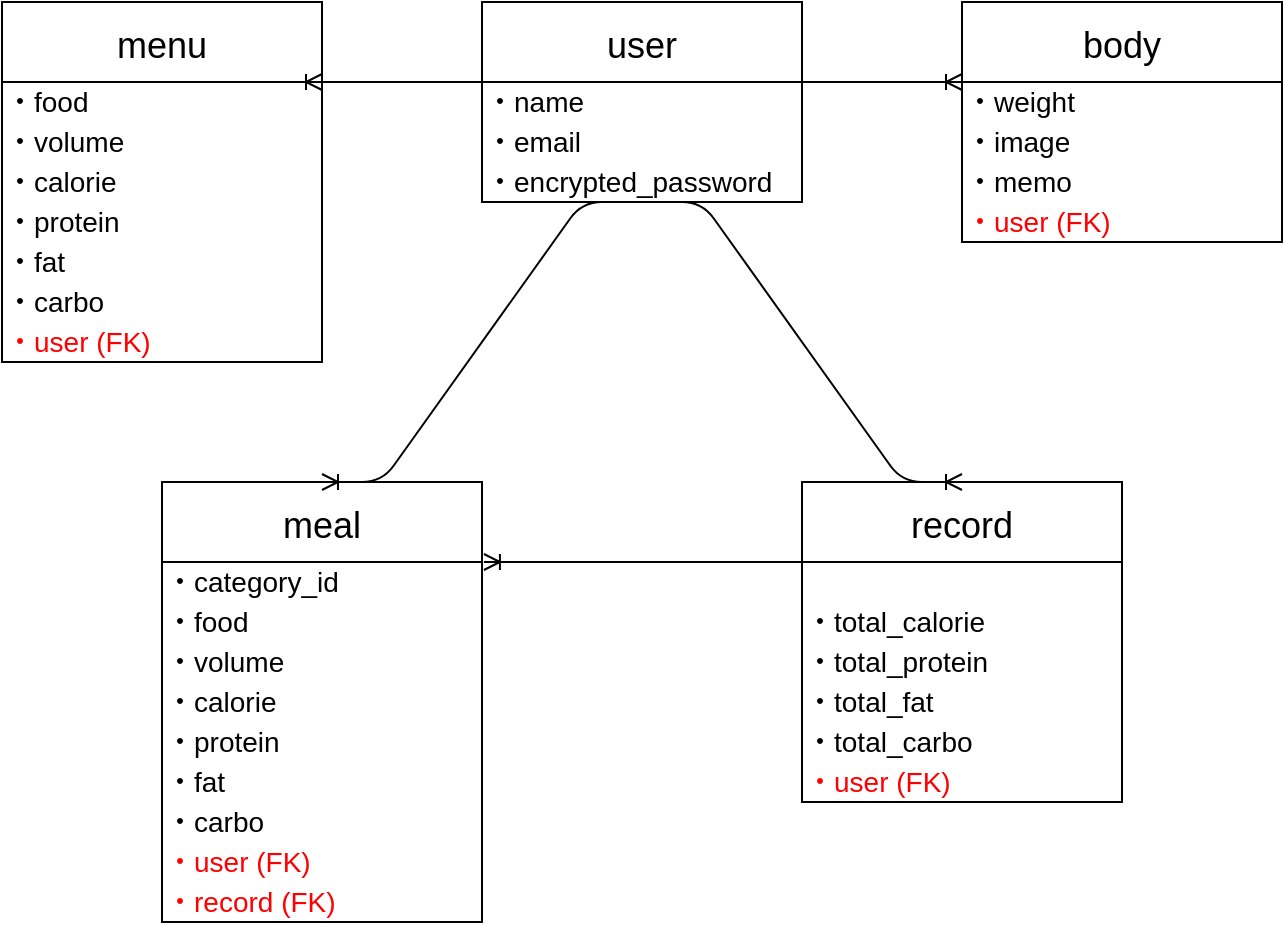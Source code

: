 <mxfile>
    <diagram id="8LpiCsWPj9kIHzaLiTQJ" name="ページ1">
        <mxGraphModel dx="851" dy="680" grid="1" gridSize="10" guides="1" tooltips="1" connect="1" arrows="1" fold="1" page="0" pageScale="1" pageWidth="827" pageHeight="1169" background="none" math="0" shadow="0">
            <root>
                <mxCell id="0"/>
                <mxCell id="1" parent="0"/>
                <mxCell id="74" value="user" style="swimlane;fontStyle=0;childLayout=stackLayout;horizontal=1;startSize=40;horizontalStack=0;resizeParent=1;resizeParentMax=0;resizeLast=0;collapsible=1;marginBottom=0;align=center;fontSize=18;fillColor=none;" parent="1" vertex="1">
                    <mxGeometry x="320" y="160" width="160" height="100" as="geometry">
                        <mxRectangle x="240" y="240" width="60" height="26" as="alternateBounds"/>
                    </mxGeometry>
                </mxCell>
                <mxCell id="75" value="・name" style="text;html=1;align=left;verticalAlign=middle;resizable=0;points=[];autosize=1;strokeColor=none;fillColor=none;fontSize=14;" parent="74" vertex="1">
                    <mxGeometry y="40" width="160" height="20" as="geometry"/>
                </mxCell>
                <mxCell id="76" value="・email" style="text;html=1;align=left;verticalAlign=middle;resizable=0;points=[];autosize=1;strokeColor=none;fillColor=none;fontSize=14;" parent="74" vertex="1">
                    <mxGeometry y="60" width="160" height="20" as="geometry"/>
                </mxCell>
                <mxCell id="77" value="・encrypted_password" style="text;html=1;align=left;verticalAlign=middle;resizable=0;points=[];autosize=1;strokeColor=none;fillColor=none;fontSize=14;" parent="74" vertex="1">
                    <mxGeometry y="80" width="160" height="20" as="geometry"/>
                </mxCell>
                <mxCell id="78" value="body" style="swimlane;fontStyle=0;childLayout=stackLayout;horizontal=1;startSize=40;horizontalStack=0;resizeParent=1;resizeParentMax=0;resizeLast=0;collapsible=1;marginBottom=0;align=center;fontSize=18;fillColor=none;" parent="1" vertex="1">
                    <mxGeometry x="560" y="160" width="160" height="120" as="geometry">
                        <mxRectangle x="240" y="240" width="60" height="26" as="alternateBounds"/>
                    </mxGeometry>
                </mxCell>
                <mxCell id="79" value="・weight" style="text;html=1;align=left;verticalAlign=middle;resizable=0;points=[];autosize=1;strokeColor=none;fillColor=none;fontSize=14;" parent="78" vertex="1">
                    <mxGeometry y="40" width="160" height="20" as="geometry"/>
                </mxCell>
                <mxCell id="80" value="・image" style="text;html=1;align=left;verticalAlign=middle;resizable=0;points=[];autosize=1;strokeColor=none;fillColor=none;fontSize=14;" parent="78" vertex="1">
                    <mxGeometry y="60" width="160" height="20" as="geometry"/>
                </mxCell>
                <mxCell id="81" value="・memo" style="text;html=1;align=left;verticalAlign=middle;resizable=0;points=[];autosize=1;strokeColor=none;fillColor=none;fontSize=14;" parent="78" vertex="1">
                    <mxGeometry y="80" width="160" height="20" as="geometry"/>
                </mxCell>
                <mxCell id="82" value="&lt;font color=&quot;#ff0000&quot;&gt;・user (FK)&lt;/font&gt;" style="text;html=1;align=left;verticalAlign=middle;resizable=0;points=[];autosize=1;strokeColor=none;fillColor=none;fontSize=14;" parent="78" vertex="1">
                    <mxGeometry y="100" width="160" height="20" as="geometry"/>
                </mxCell>
                <mxCell id="84" value="meal" style="swimlane;fontStyle=0;childLayout=stackLayout;horizontal=1;startSize=40;horizontalStack=0;resizeParent=1;resizeParentMax=0;resizeLast=0;collapsible=1;marginBottom=0;align=center;fontSize=18;fillColor=none;" parent="1" vertex="1">
                    <mxGeometry x="160" y="400" width="160" height="220" as="geometry">
                        <mxRectangle x="240" y="240" width="60" height="26" as="alternateBounds"/>
                    </mxGeometry>
                </mxCell>
                <mxCell id="85" value="・category_id" style="text;html=1;align=left;verticalAlign=middle;resizable=0;points=[];autosize=1;strokeColor=none;fillColor=none;fontSize=14;" parent="84" vertex="1">
                    <mxGeometry y="40" width="160" height="20" as="geometry"/>
                </mxCell>
                <mxCell id="87" value="・food" style="text;html=1;align=left;verticalAlign=middle;resizable=0;points=[];autosize=1;strokeColor=none;fillColor=none;fontSize=14;" parent="84" vertex="1">
                    <mxGeometry y="60" width="160" height="20" as="geometry"/>
                </mxCell>
                <mxCell id="88" value="・volume" style="text;html=1;align=left;verticalAlign=middle;resizable=0;points=[];autosize=1;strokeColor=none;fillColor=none;fontSize=14;" parent="84" vertex="1">
                    <mxGeometry y="80" width="160" height="20" as="geometry"/>
                </mxCell>
                <mxCell id="112" value="・calorie" style="text;html=1;align=left;verticalAlign=middle;resizable=0;points=[];autosize=1;strokeColor=none;fillColor=none;fontSize=14;" vertex="1" parent="84">
                    <mxGeometry y="100" width="160" height="20" as="geometry"/>
                </mxCell>
                <mxCell id="115" value="・protein" style="text;html=1;align=left;verticalAlign=middle;resizable=0;points=[];autosize=1;strokeColor=none;fillColor=none;fontSize=14;" vertex="1" parent="84">
                    <mxGeometry y="120" width="160" height="20" as="geometry"/>
                </mxCell>
                <mxCell id="114" value="・fat" style="text;html=1;align=left;verticalAlign=middle;resizable=0;points=[];autosize=1;strokeColor=none;fillColor=none;fontSize=14;" vertex="1" parent="84">
                    <mxGeometry y="140" width="160" height="20" as="geometry"/>
                </mxCell>
                <mxCell id="113" value="・carbo" style="text;html=1;align=left;verticalAlign=middle;resizable=0;points=[];autosize=1;strokeColor=none;fillColor=none;fontSize=14;" vertex="1" parent="84">
                    <mxGeometry y="160" width="160" height="20" as="geometry"/>
                </mxCell>
                <mxCell id="90" value="&lt;font color=&quot;#ff0000&quot;&gt;・user (FK)&lt;/font&gt;" style="text;html=1;align=left;verticalAlign=middle;resizable=0;points=[];autosize=1;strokeColor=none;fillColor=none;fontSize=14;" parent="84" vertex="1">
                    <mxGeometry y="180" width="160" height="20" as="geometry"/>
                </mxCell>
                <mxCell id="89" value="&lt;font color=&quot;#ff0000&quot;&gt;・record (FK)&lt;/font&gt;" style="text;html=1;align=left;verticalAlign=middle;resizable=0;points=[];autosize=1;strokeColor=none;fillColor=none;fontSize=14;" parent="84" vertex="1">
                    <mxGeometry y="200" width="160" height="20" as="geometry"/>
                </mxCell>
                <mxCell id="92" value="menu" style="swimlane;fontStyle=0;childLayout=stackLayout;horizontal=1;startSize=40;horizontalStack=0;resizeParent=1;resizeParentMax=0;resizeLast=0;collapsible=1;marginBottom=0;align=center;fontSize=18;fillColor=none;" parent="1" vertex="1">
                    <mxGeometry x="80" y="160" width="160" height="180" as="geometry">
                        <mxRectangle x="240" y="240" width="60" height="26" as="alternateBounds"/>
                    </mxGeometry>
                </mxCell>
                <mxCell id="94" value="・food" style="text;html=1;align=left;verticalAlign=middle;resizable=0;points=[];autosize=1;strokeColor=none;fillColor=none;fontSize=14;" parent="92" vertex="1">
                    <mxGeometry y="40" width="160" height="20" as="geometry"/>
                </mxCell>
                <mxCell id="95" value="・volume" style="text;html=1;align=left;verticalAlign=middle;resizable=0;points=[];autosize=1;strokeColor=none;fillColor=none;fontSize=14;" parent="92" vertex="1">
                    <mxGeometry y="60" width="160" height="20" as="geometry"/>
                </mxCell>
                <mxCell id="118" value="・calorie" style="text;html=1;align=left;verticalAlign=middle;resizable=0;points=[];autosize=1;strokeColor=none;fillColor=none;fontSize=14;" vertex="1" parent="92">
                    <mxGeometry y="80" width="160" height="20" as="geometry"/>
                </mxCell>
                <mxCell id="119" value="・protein" style="text;html=1;align=left;verticalAlign=middle;resizable=0;points=[];autosize=1;strokeColor=none;fillColor=none;fontSize=14;" vertex="1" parent="92">
                    <mxGeometry y="100" width="160" height="20" as="geometry"/>
                </mxCell>
                <mxCell id="117" value="・fat" style="text;html=1;align=left;verticalAlign=middle;resizable=0;points=[];autosize=1;strokeColor=none;fillColor=none;fontSize=14;" vertex="1" parent="92">
                    <mxGeometry y="120" width="160" height="20" as="geometry"/>
                </mxCell>
                <mxCell id="116" value="・carbo" style="text;html=1;align=left;verticalAlign=middle;resizable=0;points=[];autosize=1;strokeColor=none;fillColor=none;fontSize=14;" vertex="1" parent="92">
                    <mxGeometry y="140" width="160" height="20" as="geometry"/>
                </mxCell>
                <mxCell id="97" value="&lt;font color=&quot;#ff0000&quot;&gt;・user (FK)&lt;/font&gt;" style="text;html=1;align=left;verticalAlign=middle;resizable=0;points=[];autosize=1;strokeColor=none;fillColor=none;fontSize=14;" parent="92" vertex="1">
                    <mxGeometry y="160" width="160" height="20" as="geometry"/>
                </mxCell>
                <mxCell id="98" value="" style="edgeStyle=entityRelationEdgeStyle;fontSize=12;html=1;endArrow=ERoneToMany;entryX=0;entryY=0;entryDx=0;entryDy=0;exitX=1;exitY=0;exitDx=0;exitDy=0;exitPerimeter=0;entryPerimeter=0;" parent="1" source="75" target="79" edge="1">
                    <mxGeometry width="100" height="100" relative="1" as="geometry">
                        <mxPoint x="520" y="300" as="sourcePoint"/>
                        <mxPoint x="520" y="330" as="targetPoint"/>
                    </mxGeometry>
                </mxCell>
                <mxCell id="99" value="" style="edgeStyle=entityRelationEdgeStyle;fontSize=12;html=1;endArrow=ERoneToMany;exitX=0;exitY=0;exitDx=0;exitDy=0;exitPerimeter=0;entryX=1;entryY=0;entryDx=0;entryDy=0;entryPerimeter=0;" parent="1" source="75" edge="1">
                    <mxGeometry width="100" height="100" relative="1" as="geometry">
                        <mxPoint x="420" y="430" as="sourcePoint"/>
                        <mxPoint x="240" y="200" as="targetPoint"/>
                    </mxGeometry>
                </mxCell>
                <mxCell id="100" value="" style="edgeStyle=entityRelationEdgeStyle;fontSize=12;html=1;endArrow=ERoneToMany;entryX=0.5;entryY=0;entryDx=0;entryDy=0;exitX=0.5;exitY=1;exitDx=0;exitDy=0;exitPerimeter=0;" parent="1" source="77" target="103" edge="1">
                    <mxGeometry width="100" height="100" relative="1" as="geometry">
                        <mxPoint x="240" y="400" as="sourcePoint"/>
                        <mxPoint x="330" y="260" as="targetPoint"/>
                    </mxGeometry>
                </mxCell>
                <mxCell id="103" value="record" style="swimlane;fontStyle=0;childLayout=stackLayout;horizontal=1;startSize=40;horizontalStack=0;resizeParent=1;resizeParentMax=0;resizeLast=0;collapsible=1;marginBottom=0;align=center;fontSize=18;fillColor=none;" parent="1" vertex="1">
                    <mxGeometry x="480" y="400" width="160" height="160" as="geometry">
                        <mxRectangle x="240" y="240" width="60" height="26" as="alternateBounds"/>
                    </mxGeometry>
                </mxCell>
                <mxCell id="104" value="&lt;font color=&quot;#ffffff&quot;&gt;・start_time&lt;/font&gt;" style="text;html=1;align=left;verticalAlign=middle;resizable=0;points=[];autosize=1;strokeColor=none;fillColor=none;fontSize=14;" parent="103" vertex="1">
                    <mxGeometry y="40" width="160" height="20" as="geometry"/>
                </mxCell>
                <mxCell id="105" value="・total_calorie" style="text;html=1;align=left;verticalAlign=middle;resizable=0;points=[];autosize=1;strokeColor=none;fillColor=none;fontSize=14;" parent="103" vertex="1">
                    <mxGeometry y="60" width="160" height="20" as="geometry"/>
                </mxCell>
                <mxCell id="106" value="・total_protein" style="text;html=1;align=left;verticalAlign=middle;resizable=0;points=[];autosize=1;strokeColor=none;fillColor=none;fontSize=14;" parent="103" vertex="1">
                    <mxGeometry y="80" width="160" height="20" as="geometry"/>
                </mxCell>
                <mxCell id="107" value="・total_fat" style="text;html=1;align=left;verticalAlign=middle;resizable=0;points=[];autosize=1;strokeColor=none;fillColor=none;fontSize=14;" parent="103" vertex="1">
                    <mxGeometry y="100" width="160" height="20" as="geometry"/>
                </mxCell>
                <mxCell id="108" value="・total_carbo" style="text;html=1;align=left;verticalAlign=middle;resizable=0;points=[];autosize=1;strokeColor=none;fillColor=none;fontSize=14;" parent="103" vertex="1">
                    <mxGeometry y="120" width="160" height="20" as="geometry"/>
                </mxCell>
                <mxCell id="109" value="&lt;font color=&quot;#ff0000&quot;&gt;・user (FK)&lt;/font&gt;" style="text;html=1;align=left;verticalAlign=middle;resizable=0;points=[];autosize=1;strokeColor=none;fillColor=none;fontSize=14;" parent="103" vertex="1">
                    <mxGeometry y="140" width="160" height="20" as="geometry"/>
                </mxCell>
                <mxCell id="110" value="" style="edgeStyle=entityRelationEdgeStyle;fontSize=12;html=1;endArrow=ERoneToMany;exitX=0;exitY=0.25;exitDx=0;exitDy=0;entryX=1.006;entryY=0;entryDx=0;entryDy=0;entryPerimeter=0;" parent="1" source="103" target="85" edge="1">
                    <mxGeometry width="100" height="100" relative="1" as="geometry">
                        <mxPoint x="180" y="540" as="sourcePoint"/>
                        <mxPoint x="160" y="480" as="targetPoint"/>
                    </mxGeometry>
                </mxCell>
                <mxCell id="111" value="" style="edgeStyle=entityRelationEdgeStyle;fontSize=12;html=1;endArrow=ERoneToMany;exitX=0.5;exitY=1;exitDx=0;exitDy=0;exitPerimeter=0;entryX=0.5;entryY=0;entryDx=0;entryDy=0;" parent="1" source="77" target="84" edge="1">
                    <mxGeometry width="100" height="100" relative="1" as="geometry">
                        <mxPoint x="40" y="420" as="sourcePoint"/>
                        <mxPoint x="200" y="420" as="targetPoint"/>
                    </mxGeometry>
                </mxCell>
            </root>
        </mxGraphModel>
    </diagram>
</mxfile>